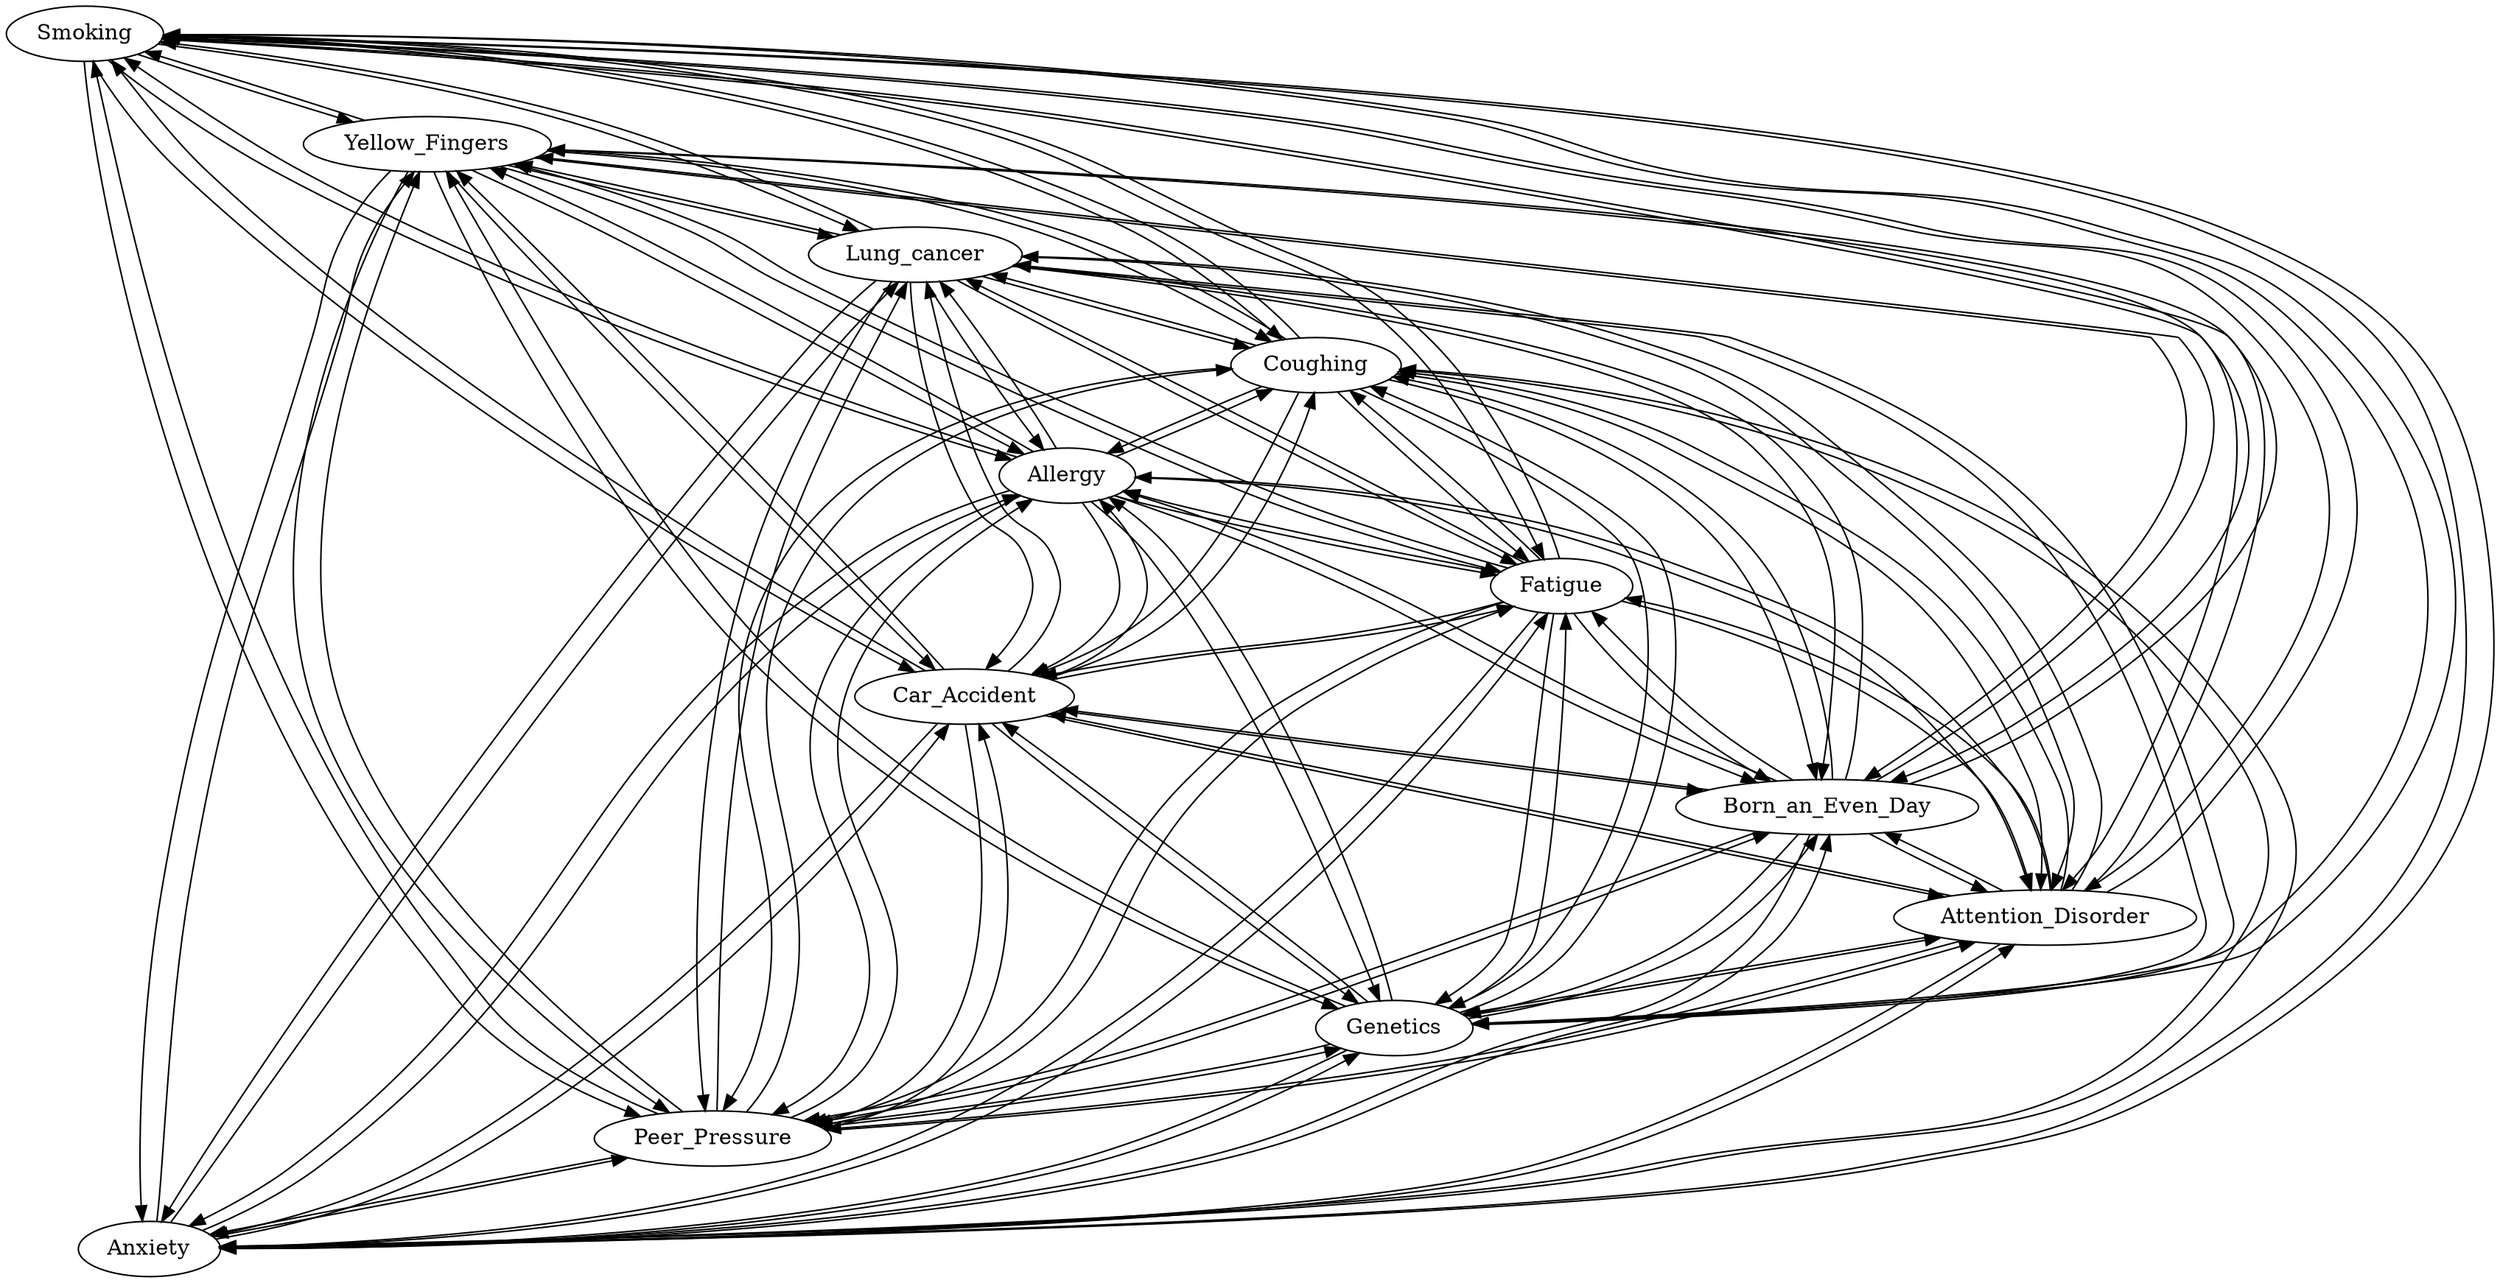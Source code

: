 strict digraph "" {
	Smoking -> Yellow_Fingers	 [weight=0.42629531025886536];
	Smoking -> Anxiety	 [weight=0.21372656524181366];
	Smoking -> Peer_Pressure	 [weight=0.10887685418128967];
	Smoking -> Genetics	 [weight=0.023032819852232933];
	Smoking -> Attention_Disorder	 [weight=0.06708014011383057];
	Smoking -> Born_an_Even_Day	 [weight=0.01031744945794344];
	Smoking -> Car_Accident	 [weight=0.05312858149409294];
	Smoking -> Fatigue	 [weight=0.02946234680712223];
	Smoking -> Allergy	 [weight=0.048077117651700974];
	Smoking -> Coughing	 [weight=0.16462217271327972];
	Smoking -> Lung_cancer	 [weight=0.4390445649623871];
	Yellow_Fingers -> Smoking	 [weight=0.4220815896987915];
	Yellow_Fingers -> Anxiety	 [weight=0.07013244181871414];
	Yellow_Fingers -> Peer_Pressure	 [weight=0.025251150131225586];
	Yellow_Fingers -> Genetics	 [weight=0.04083535447716713];
	Yellow_Fingers -> Attention_Disorder	 [weight=0.018597198650240898];
	Yellow_Fingers -> Born_an_Even_Day	 [weight=0.011371281929314137];
	Yellow_Fingers -> Car_Accident	 [weight=0.012374489568173885];
	Yellow_Fingers -> Fatigue	 [weight=0.039368074387311935];
	Yellow_Fingers -> Allergy	 [weight=0.03220627084374428];
	Yellow_Fingers -> Coughing	 [weight=0.02878626249730587];
	Yellow_Fingers -> Lung_cancer	 [weight=0.12851117551326752];
	Anxiety -> Smoking	 [weight=0.27312251925468445];
	Anxiety -> Yellow_Fingers	 [weight=0.041112832725048065];
	Anxiety -> Peer_Pressure	 [weight=0.026558278128504753];
	Anxiety -> Genetics	 [weight=0.0495496541261673];
	Anxiety -> Attention_Disorder	 [weight=0.13245224952697754];
	Anxiety -> Born_an_Even_Day	 [weight=0.010377793572843075];
	Anxiety -> Car_Accident	 [weight=0.01384569052606821];
	Anxiety -> Fatigue	 [weight=0.05920003727078438];
	Anxiety -> Allergy	 [weight=0.025804350152611732];
	Anxiety -> Coughing	 [weight=0.100774846971035];
	Anxiety -> Lung_cancer	 [weight=0.06117669865489006];
	Peer_Pressure -> Smoking	 [weight=0.1163974404335022];
	Peer_Pressure -> Yellow_Fingers	 [weight=0.03278297185897827];
	Peer_Pressure -> Anxiety	 [weight=0.034151408821344376];
	Peer_Pressure -> Genetics	 [weight=0.01436138991266489];
	Peer_Pressure -> Attention_Disorder	 [weight=0.034894030541181564];
	Peer_Pressure -> Born_an_Even_Day	 [weight=0.012290644459426403];
	Peer_Pressure -> Car_Accident	 [weight=0.01406970713287592];
	Peer_Pressure -> Fatigue	 [weight=0.04135856777429581];
	Peer_Pressure -> Allergy	 [weight=0.037277866154909134];
	Peer_Pressure -> Coughing	 [weight=0.1228346899151802];
	Peer_Pressure -> Lung_cancer	 [weight=0.05145714059472084];
	Genetics -> Smoking	 [weight=0.2255650758743286];
	Genetics -> Yellow_Fingers	 [weight=0.038577765226364136];
	Genetics -> Anxiety	 [weight=0.01579483412206173];
	Genetics -> Peer_Pressure	 [weight=0.025280555710196495];
	Genetics -> Attention_Disorder	 [weight=0.24305392801761627];
	Genetics -> Born_an_Even_Day	 [weight=0.012144883163273335];
	Genetics -> Car_Accident	 [weight=0.09302967041730881];
	Genetics -> Fatigue	 [weight=0.02796926535665989];
	Genetics -> Allergy	 [weight=0.13465240597724915];
	Genetics -> Coughing	 [weight=0.04257994517683983];
	Genetics -> Lung_cancer	 [weight=0.45795872807502747];
	Attention_Disorder -> Smoking	 [weight=0.05499076843261719];
	Attention_Disorder -> Yellow_Fingers	 [weight=0.03545093908905983];
	Attention_Disorder -> Anxiety	 [weight=0.013417880050837994];
	Attention_Disorder -> Peer_Pressure	 [weight=0.014260653406381607];
	Attention_Disorder -> Genetics	 [weight=0.2909432053565979];
	Attention_Disorder -> Born_an_Even_Day	 [weight=0.01133353915065527];
	Attention_Disorder -> Car_Accident	 [weight=0.2987496852874756];
	Attention_Disorder -> Fatigue	 [weight=0.14552707970142365];
	Attention_Disorder -> Allergy	 [weight=0.028783269226551056];
	Attention_Disorder -> Coughing	 [weight=0.013574446551501751];
	Attention_Disorder -> Lung_cancer	 [weight=0.09304579347372055];
	Born_an_Even_Day -> Smoking	 [weight=0.08685225248336792];
	Born_an_Even_Day -> Yellow_Fingers	 [weight=0.01684112288057804];
	Born_an_Even_Day -> Anxiety	 [weight=0.021261708810925484];
	Born_an_Even_Day -> Peer_Pressure	 [weight=0.013211661018431187];
	Born_an_Even_Day -> Genetics	 [weight=0.0650683045387268];
	Born_an_Even_Day -> Attention_Disorder	 [weight=0.021498078480362892];
	Born_an_Even_Day -> Car_Accident	 [weight=0.011988557875156403];
	Born_an_Even_Day -> Fatigue	 [weight=0.013875414617359638];
	Born_an_Even_Day -> Allergy	 [weight=0.10069846361875534];
	Born_an_Even_Day -> Coughing	 [weight=0.035105202347040176];
	Born_an_Even_Day -> Lung_cancer	 [weight=0.03895546868443489];
	Car_Accident -> Smoking	 [weight=0.06098201870918274];
	Car_Accident -> Yellow_Fingers	 [weight=0.015411852858960629];
	Car_Accident -> Anxiety	 [weight=0.025880886241793633];
	Car_Accident -> Peer_Pressure	 [weight=0.03358965367078781];
	Car_Accident -> Genetics	 [weight=0.11733076721429825];
	Car_Accident -> Attention_Disorder	 [weight=0.3200085461139679];
	Car_Accident -> Born_an_Even_Day	 [weight=0.01244322955608368];
	Car_Accident -> Fatigue	 [weight=0.3543309271335602];
	Car_Accident -> Allergy	 [weight=0.07699532061815262];
	Car_Accident -> Coughing	 [weight=0.1580476462841034];
	Car_Accident -> Lung_cancer	 [weight=0.026370765641331673];
	Fatigue -> Smoking	 [weight=0.06290430575609207];
	Fatigue -> Yellow_Fingers	 [weight=0.03673875331878662];
	Fatigue -> Anxiety	 [weight=0.01816786266863346];
	Fatigue -> Peer_Pressure	 [weight=0.037702713161706924];
	Fatigue -> Genetics	 [weight=0.0887705609202385];
	Fatigue -> Attention_Disorder	 [weight=0.08262470364570618];
	Fatigue -> Born_an_Even_Day	 [weight=0.011329836212098598];
	Fatigue -> Car_Accident	 [weight=0.34094536304473877];
	Fatigue -> Allergy	 [weight=0.01766844093799591];
	Fatigue -> Coughing	 [weight=0.35705462098121643];
	Fatigue -> Lung_cancer	 [weight=0.19689129292964935];
	Allergy -> Smoking	 [weight=0.07213840633630753];
	Allergy -> Yellow_Fingers	 [weight=0.028892606496810913];
	Allergy -> Anxiety	 [weight=0.016277151182293892];
	Allergy -> Peer_Pressure	 [weight=0.019901098683476448];
	Allergy -> Genetics	 [weight=0.01823410578072071];
	Allergy -> Attention_Disorder	 [weight=0.0157476756721735];
	Allergy -> Born_an_Even_Day	 [weight=0.010964855551719666];
	Allergy -> Car_Accident	 [weight=0.013227459043264389];
	Allergy -> Fatigue	 [weight=0.02947262115776539];
	Allergy -> Coughing	 [weight=0.49711617827415466];
	Allergy -> Lung_cancer	 [weight=0.18462811410427094];
	Coughing -> Smoking	 [weight=0.053495895117521286];
	Coughing -> Yellow_Fingers	 [weight=0.02425728738307953];
	Coughing -> Anxiety	 [weight=0.022814204916357994];
	Coughing -> Peer_Pressure	 [weight=0.017743824049830437];
	Coughing -> Genetics	 [weight=0.0484829880297184];
	Coughing -> Attention_Disorder	 [weight=0.13482026755809784];
	Coughing -> Born_an_Even_Day	 [weight=0.0120799345895648];
	Coughing -> Car_Accident	 [weight=0.02468477189540863];
	Coughing -> Fatigue	 [weight=0.4115854799747467];
	Coughing -> Allergy	 [weight=0.5088613629341125];
	Coughing -> Lung_cancer	 [weight=0.5117586255073547];
	Lung_cancer -> Smoking	 [weight=0.22303815186023712];
	Lung_cancer -> Yellow_Fingers	 [weight=0.015828318893909454];
	Lung_cancer -> Anxiety	 [weight=0.04769371449947357];
	Lung_cancer -> Peer_Pressure	 [weight=0.032105572521686554];
	Lung_cancer -> Genetics	 [weight=0.4026263654232025];
	Lung_cancer -> Attention_Disorder	 [weight=0.04101702943444252];
	Lung_cancer -> Born_an_Even_Day	 [weight=0.010267134755849838];
	Lung_cancer -> Car_Accident	 [weight=0.015288959257304668];
	Lung_cancer -> Fatigue	 [weight=0.07361830770969391];
	Lung_cancer -> Allergy	 [weight=0.26149940490722656];
	Lung_cancer -> Coughing	 [weight=0.2717526853084564];
}
